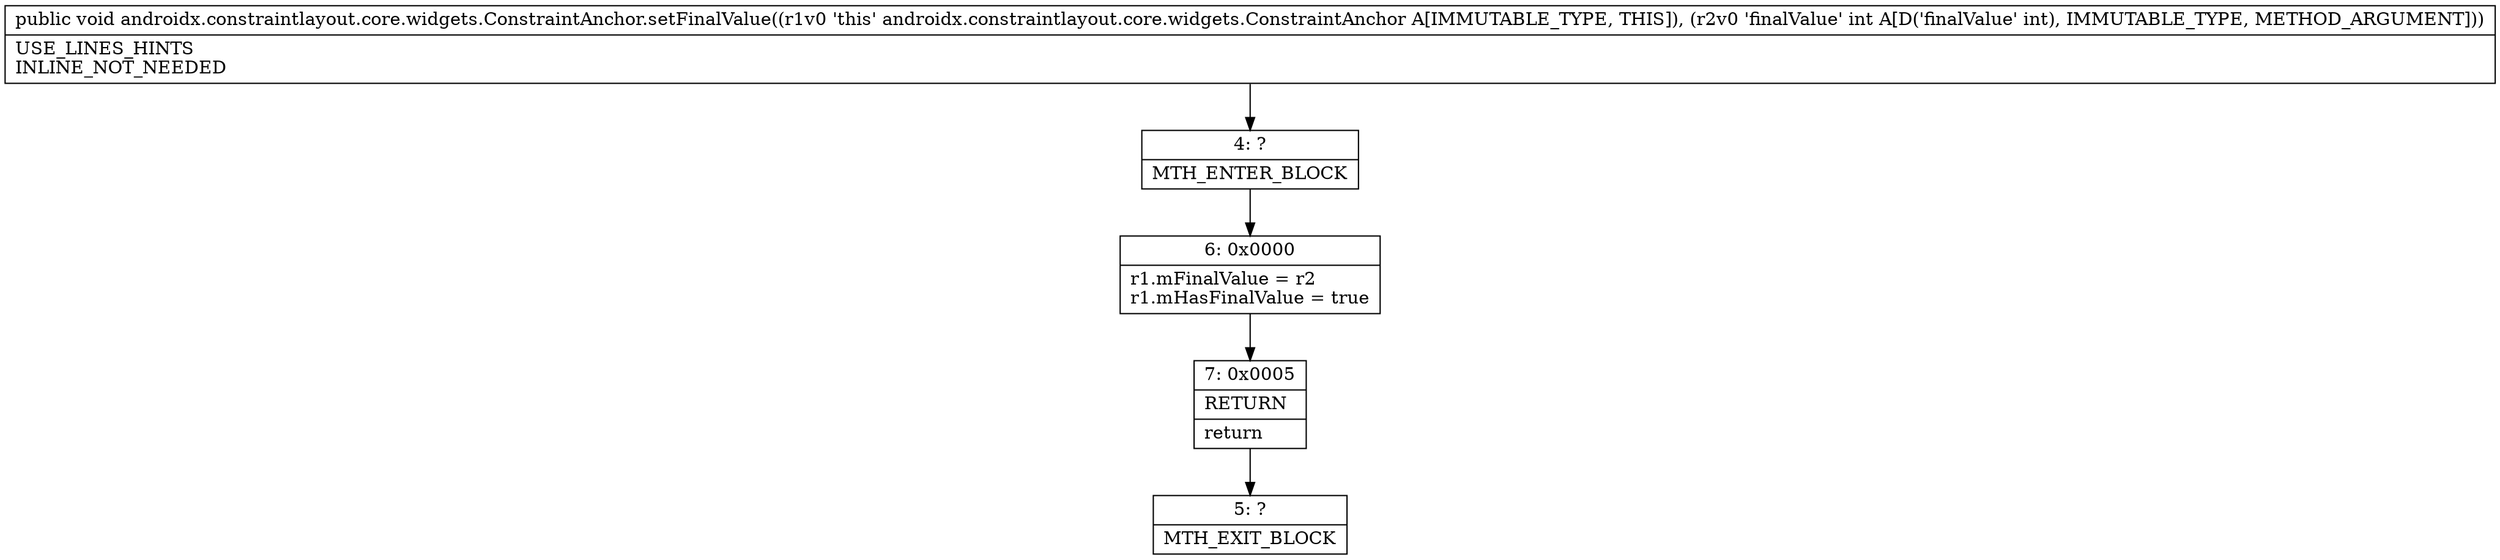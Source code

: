 digraph "CFG forandroidx.constraintlayout.core.widgets.ConstraintAnchor.setFinalValue(I)V" {
Node_4 [shape=record,label="{4\:\ ?|MTH_ENTER_BLOCK\l}"];
Node_6 [shape=record,label="{6\:\ 0x0000|r1.mFinalValue = r2\lr1.mHasFinalValue = true\l}"];
Node_7 [shape=record,label="{7\:\ 0x0005|RETURN\l|return\l}"];
Node_5 [shape=record,label="{5\:\ ?|MTH_EXIT_BLOCK\l}"];
MethodNode[shape=record,label="{public void androidx.constraintlayout.core.widgets.ConstraintAnchor.setFinalValue((r1v0 'this' androidx.constraintlayout.core.widgets.ConstraintAnchor A[IMMUTABLE_TYPE, THIS]), (r2v0 'finalValue' int A[D('finalValue' int), IMMUTABLE_TYPE, METHOD_ARGUMENT]))  | USE_LINES_HINTS\lINLINE_NOT_NEEDED\l}"];
MethodNode -> Node_4;Node_4 -> Node_6;
Node_6 -> Node_7;
Node_7 -> Node_5;
}

